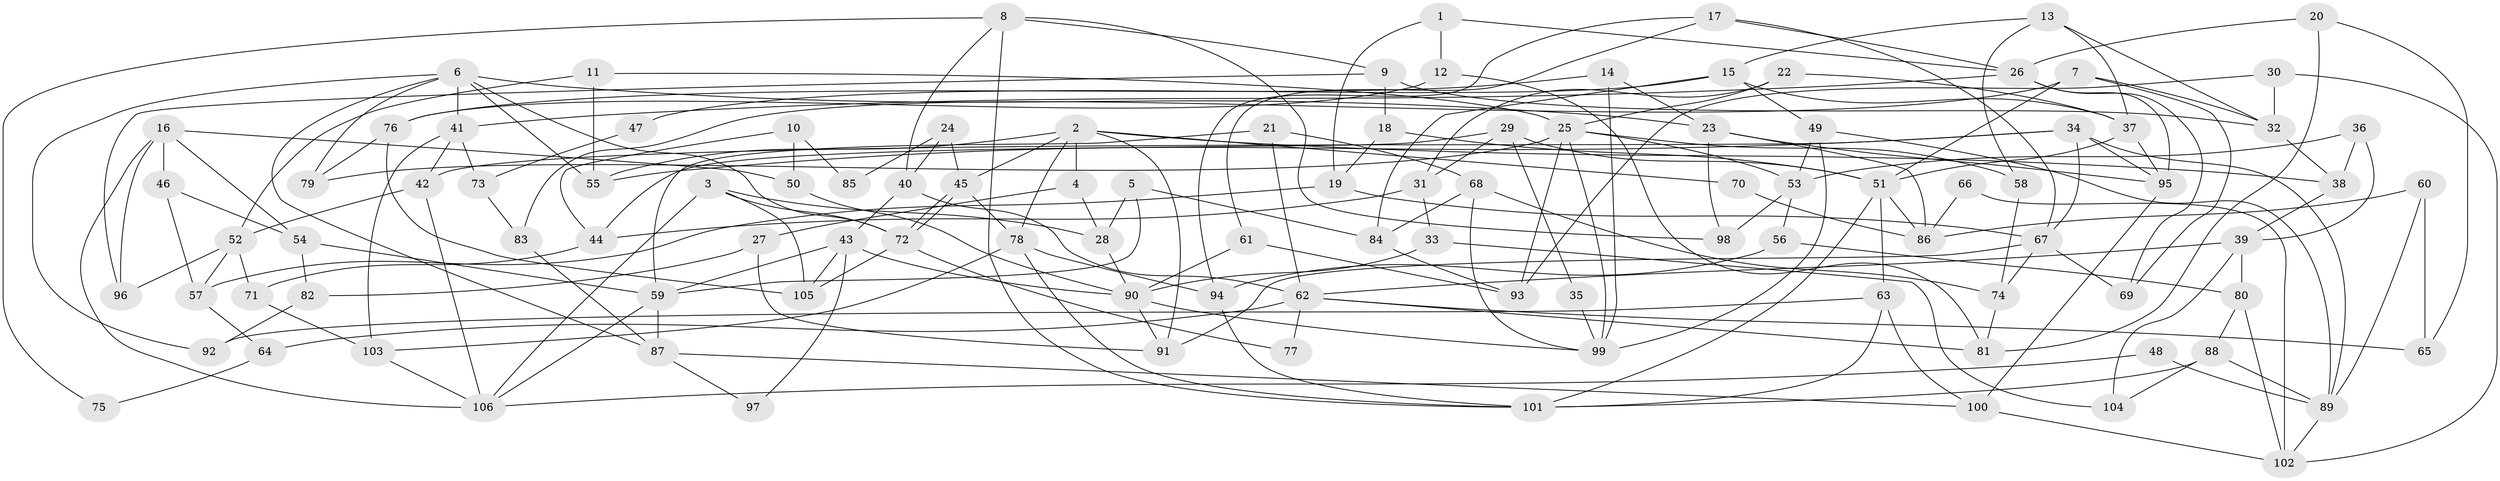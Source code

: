 // Generated by graph-tools (version 1.1) at 2025/15/03/09/25 04:15:18]
// undirected, 106 vertices, 212 edges
graph export_dot {
graph [start="1"]
  node [color=gray90,style=filled];
  1;
  2;
  3;
  4;
  5;
  6;
  7;
  8;
  9;
  10;
  11;
  12;
  13;
  14;
  15;
  16;
  17;
  18;
  19;
  20;
  21;
  22;
  23;
  24;
  25;
  26;
  27;
  28;
  29;
  30;
  31;
  32;
  33;
  34;
  35;
  36;
  37;
  38;
  39;
  40;
  41;
  42;
  43;
  44;
  45;
  46;
  47;
  48;
  49;
  50;
  51;
  52;
  53;
  54;
  55;
  56;
  57;
  58;
  59;
  60;
  61;
  62;
  63;
  64;
  65;
  66;
  67;
  68;
  69;
  70;
  71;
  72;
  73;
  74;
  75;
  76;
  77;
  78;
  79;
  80;
  81;
  82;
  83;
  84;
  85;
  86;
  87;
  88;
  89;
  90;
  91;
  92;
  93;
  94;
  95;
  96;
  97;
  98;
  99;
  100;
  101;
  102;
  103;
  104;
  105;
  106;
  1 -- 26;
  1 -- 19;
  1 -- 12;
  2 -- 38;
  2 -- 45;
  2 -- 4;
  2 -- 55;
  2 -- 70;
  2 -- 78;
  2 -- 91;
  3 -- 106;
  3 -- 105;
  3 -- 28;
  3 -- 72;
  4 -- 28;
  4 -- 27;
  5 -- 28;
  5 -- 59;
  5 -- 84;
  6 -- 87;
  6 -- 72;
  6 -- 23;
  6 -- 41;
  6 -- 55;
  6 -- 79;
  6 -- 92;
  7 -- 51;
  7 -- 69;
  7 -- 32;
  7 -- 83;
  8 -- 40;
  8 -- 101;
  8 -- 9;
  8 -- 75;
  8 -- 98;
  9 -- 32;
  9 -- 18;
  9 -- 96;
  10 -- 50;
  10 -- 44;
  10 -- 85;
  11 -- 55;
  11 -- 25;
  11 -- 52;
  12 -- 76;
  12 -- 81;
  13 -- 37;
  13 -- 15;
  13 -- 32;
  13 -- 58;
  14 -- 76;
  14 -- 23;
  14 -- 99;
  15 -- 37;
  15 -- 49;
  15 -- 47;
  15 -- 84;
  16 -- 106;
  16 -- 46;
  16 -- 50;
  16 -- 54;
  16 -- 96;
  17 -- 67;
  17 -- 94;
  17 -- 26;
  17 -- 61;
  18 -- 51;
  18 -- 19;
  19 -- 67;
  19 -- 57;
  20 -- 81;
  20 -- 26;
  20 -- 65;
  21 -- 68;
  21 -- 59;
  21 -- 62;
  22 -- 25;
  22 -- 37;
  22 -- 31;
  23 -- 86;
  23 -- 95;
  23 -- 98;
  24 -- 40;
  24 -- 45;
  24 -- 85;
  25 -- 93;
  25 -- 99;
  25 -- 53;
  25 -- 58;
  25 -- 79;
  26 -- 95;
  26 -- 41;
  26 -- 69;
  27 -- 91;
  27 -- 82;
  28 -- 90;
  29 -- 31;
  29 -- 44;
  29 -- 35;
  29 -- 51;
  30 -- 93;
  30 -- 32;
  30 -- 102;
  31 -- 33;
  31 -- 44;
  32 -- 38;
  33 -- 90;
  33 -- 104;
  34 -- 42;
  34 -- 55;
  34 -- 67;
  34 -- 89;
  34 -- 95;
  35 -- 99;
  36 -- 38;
  36 -- 53;
  36 -- 39;
  37 -- 95;
  37 -- 51;
  38 -- 39;
  39 -- 80;
  39 -- 62;
  39 -- 104;
  40 -- 62;
  40 -- 43;
  41 -- 42;
  41 -- 73;
  41 -- 103;
  42 -- 52;
  42 -- 106;
  43 -- 59;
  43 -- 90;
  43 -- 97;
  43 -- 105;
  44 -- 71;
  45 -- 72;
  45 -- 72;
  45 -- 78;
  46 -- 54;
  46 -- 57;
  47 -- 73;
  48 -- 89;
  48 -- 106;
  49 -- 53;
  49 -- 99;
  49 -- 89;
  50 -- 90;
  51 -- 63;
  51 -- 86;
  51 -- 101;
  52 -- 96;
  52 -- 57;
  52 -- 71;
  53 -- 98;
  53 -- 56;
  54 -- 82;
  54 -- 59;
  56 -- 80;
  56 -- 94;
  57 -- 64;
  58 -- 74;
  59 -- 106;
  59 -- 87;
  60 -- 89;
  60 -- 65;
  60 -- 86;
  61 -- 90;
  61 -- 93;
  62 -- 64;
  62 -- 65;
  62 -- 77;
  62 -- 81;
  63 -- 101;
  63 -- 100;
  63 -- 92;
  64 -- 75;
  66 -- 102;
  66 -- 86;
  67 -- 74;
  67 -- 69;
  67 -- 91;
  68 -- 74;
  68 -- 84;
  68 -- 99;
  70 -- 86;
  71 -- 103;
  72 -- 77;
  72 -- 105;
  73 -- 83;
  74 -- 81;
  76 -- 79;
  76 -- 105;
  78 -- 94;
  78 -- 101;
  78 -- 103;
  80 -- 102;
  80 -- 88;
  82 -- 92;
  83 -- 87;
  84 -- 93;
  87 -- 100;
  87 -- 97;
  88 -- 101;
  88 -- 89;
  88 -- 104;
  89 -- 102;
  90 -- 91;
  90 -- 99;
  94 -- 101;
  95 -- 100;
  100 -- 102;
  103 -- 106;
}
